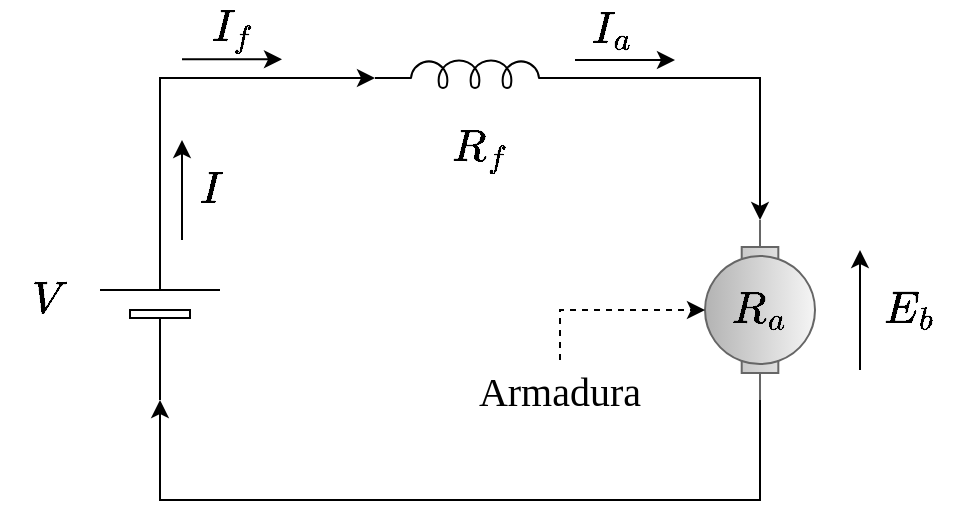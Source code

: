<mxfile version="21.6.5" type="github">
  <diagram name="Page-1" id="xHoJqprVVUahzgXB5t3A">
    <mxGraphModel dx="680" dy="484" grid="1" gridSize="10" guides="1" tooltips="1" connect="1" arrows="1" fold="1" page="1" pageScale="1" pageWidth="200" pageHeight="150" math="1" shadow="0">
      <root>
        <mxCell id="0" />
        <mxCell id="1" parent="0" />
        <mxCell id="MJRBo0qhkyK9fX0G-ZfJ-8" style="edgeStyle=orthogonalEdgeStyle;rounded=0;orthogonalLoop=1;jettySize=auto;html=1;exitX=1;exitY=0.5;exitDx=0;exitDy=0;exitPerimeter=0;entryX=0;entryY=0.5;entryDx=0;entryDy=0;entryPerimeter=0;fontColor=default;labelBackgroundColor=none;" parent="1" source="MJRBo0qhkyK9fX0G-ZfJ-1" target="MJRBo0qhkyK9fX0G-ZfJ-3" edge="1">
          <mxGeometry relative="1" as="geometry">
            <Array as="points">
              <mxPoint x="640" y="350" />
              <mxPoint x="340" y="350" />
            </Array>
          </mxGeometry>
        </mxCell>
        <mxCell id="MJRBo0qhkyK9fX0G-ZfJ-1" value="" style="shape=mxgraph.electrical.electro-mechanical.motor_2;html=1;shadow=0;dashed=0;align=center;fontSize=30;strokeWidth=1;rotation=90;fillColor=#f5f5f5;gradientColor=#b3b3b3;strokeColor=#666666;fontColor=default;labelBackgroundColor=none;" parent="1" vertex="1">
          <mxGeometry x="595" y="227.5" width="90" height="55" as="geometry" />
        </mxCell>
        <mxCell id="MJRBo0qhkyK9fX0G-ZfJ-7" style="edgeStyle=orthogonalEdgeStyle;rounded=0;orthogonalLoop=1;jettySize=auto;html=1;exitX=1;exitY=0.645;exitDx=0;exitDy=0;exitPerimeter=0;fontColor=default;labelBackgroundColor=none;" parent="1" source="MJRBo0qhkyK9fX0G-ZfJ-2" target="MJRBo0qhkyK9fX0G-ZfJ-1" edge="1">
          <mxGeometry relative="1" as="geometry" />
        </mxCell>
        <mxCell id="MJRBo0qhkyK9fX0G-ZfJ-11" style="edgeStyle=orthogonalEdgeStyle;rounded=0;orthogonalLoop=1;jettySize=auto;html=1;fontColor=default;labelBackgroundColor=none;" parent="1" edge="1">
          <mxGeometry relative="1" as="geometry">
            <mxPoint x="597.5" y="130.0" as="targetPoint" />
            <mxPoint x="547.5" y="130.0" as="sourcePoint" />
          </mxGeometry>
        </mxCell>
        <mxCell id="MJRBo0qhkyK9fX0G-ZfJ-2" value="" style="pointerEvents=1;verticalLabelPosition=bottom;shadow=0;dashed=0;align=center;html=1;verticalAlign=top;shape=mxgraph.electrical.inductors.inductor_5;fontColor=default;labelBackgroundColor=none;" parent="1" vertex="1">
          <mxGeometry x="447.5" y="130" width="100" height="14" as="geometry" />
        </mxCell>
        <mxCell id="MJRBo0qhkyK9fX0G-ZfJ-5" style="edgeStyle=orthogonalEdgeStyle;rounded=0;orthogonalLoop=1;jettySize=auto;html=1;exitX=1;exitY=0.5;exitDx=0;exitDy=0;exitPerimeter=0;entryX=0;entryY=0.645;entryDx=0;entryDy=0;entryPerimeter=0;fontColor=default;labelBackgroundColor=none;" parent="1" source="MJRBo0qhkyK9fX0G-ZfJ-3" target="MJRBo0qhkyK9fX0G-ZfJ-2" edge="1">
          <mxGeometry relative="1" as="geometry" />
        </mxCell>
        <mxCell id="MJRBo0qhkyK9fX0G-ZfJ-3" value="" style="verticalLabelPosition=bottom;shadow=0;dashed=0;align=center;html=1;verticalAlign=top;strokeWidth=1;shape=mxgraph.electrical.miscellaneous.monocell_battery;rotation=-90;fontColor=default;labelBackgroundColor=none;" parent="1" vertex="1">
          <mxGeometry x="290" y="220" width="100" height="60" as="geometry" />
        </mxCell>
        <mxCell id="MJRBo0qhkyK9fX0G-ZfJ-13" value="" style="endArrow=classic;html=1;rounded=0;fontColor=default;labelBackgroundColor=none;" parent="1" edge="1">
          <mxGeometry width="50" height="50" relative="1" as="geometry">
            <mxPoint x="690" y="285" as="sourcePoint" />
            <mxPoint x="690" y="225" as="targetPoint" />
          </mxGeometry>
        </mxCell>
        <UserObject label="\(E_b\)" placeholders="1" name="Variable" id="MJRBo0qhkyK9fX0G-ZfJ-18">
          <mxCell style="text;align=center;verticalAlign=middle;overflow=hidden;fontColor=default;labelBackgroundColor=none;whiteSpace=wrap;html=1;fontSize=19;" parent="1" vertex="1">
            <mxGeometry x="690" y="240" width="50" height="30" as="geometry" />
          </mxCell>
        </UserObject>
        <UserObject label="\(I_a\)" placeholders="1" name="Variable" id="MJRBo0qhkyK9fX0G-ZfJ-19">
          <mxCell style="text;align=center;verticalAlign=middle;whiteSpace=wrap;overflow=hidden;fontColor=default;labelBackgroundColor=none;html=1;fontSize=19;" parent="1" vertex="1">
            <mxGeometry x="541" y="100" width="50" height="30" as="geometry" />
          </mxCell>
        </UserObject>
        <UserObject label="\(I_{f}\)" placeholders="1" name="Variable" id="MJRBo0qhkyK9fX0G-ZfJ-20">
          <mxCell style="text;align=center;verticalAlign=middle;whiteSpace=wrap;overflow=hidden;fontColor=default;labelBackgroundColor=none;html=1;fontSize=19;" parent="1" vertex="1">
            <mxGeometry x="351" y="100" width="50" height="30" as="geometry" />
          </mxCell>
        </UserObject>
        <UserObject label="\(R_{f}\)" placeholders="1" name="Variable" id="MJRBo0qhkyK9fX0G-ZfJ-21">
          <mxCell style="text;align=center;verticalAlign=middle;whiteSpace=wrap;overflow=hidden;fontColor=default;labelBackgroundColor=none;html=1;fontSize=19;" parent="1" vertex="1">
            <mxGeometry x="475" y="160" width="50" height="30" as="geometry" />
          </mxCell>
        </UserObject>
        <UserObject label="\(V\)" placeholders="1" name="Variable" id="MJRBo0qhkyK9fX0G-ZfJ-22">
          <mxCell style="text;align=center;verticalAlign=middle;whiteSpace=wrap;overflow=hidden;fontColor=default;labelBackgroundColor=none;html=1;fontSize=19;" parent="1" vertex="1">
            <mxGeometry x="260" y="235" width="50" height="30" as="geometry" />
          </mxCell>
        </UserObject>
        <UserObject label="\(R_a\)" placeholders="1" name="Variable" id="MJRBo0qhkyK9fX0G-ZfJ-23">
          <mxCell style="text;align=center;verticalAlign=middle;whiteSpace=wrap;overflow=hidden;labelBackgroundColor=none;labelBorderColor=none;fontColor=default;html=1;fontSize=19;" parent="1" vertex="1">
            <mxGeometry x="615" y="240" width="50" height="30" as="geometry" />
          </mxCell>
        </UserObject>
        <mxCell id="MJRBo0qhkyK9fX0G-ZfJ-26" value="" style="edgeStyle=orthogonalEdgeStyle;rounded=0;orthogonalLoop=1;jettySize=auto;html=1;dashed=1;entryX=0.5;entryY=1;entryDx=0;entryDy=0;entryPerimeter=0;exitX=0.5;exitY=0;exitDx=0;exitDy=0;fontColor=default;labelBackgroundColor=none;" parent="1" source="MJRBo0qhkyK9fX0G-ZfJ-24" target="MJRBo0qhkyK9fX0G-ZfJ-1" edge="1">
          <mxGeometry relative="1" as="geometry">
            <mxPoint x="520" y="270" as="sourcePoint" />
            <mxPoint x="585" y="240" as="targetPoint" />
          </mxGeometry>
        </mxCell>
        <mxCell id="MJRBo0qhkyK9fX0G-ZfJ-24" value="&lt;font face=&quot;Times New Roman&quot; style=&quot;font-size: 20px;&quot;&gt;Armadura&lt;/font&gt;" style="text;html=1;align=center;verticalAlign=middle;whiteSpace=wrap;rounded=0;fontSize=20;fontColor=default;labelBackgroundColor=none;" parent="1" vertex="1">
          <mxGeometry x="490" y="280" width="100" height="30" as="geometry" />
        </mxCell>
        <UserObject label="\(I\)" placeholders="1" name="Variable" id="MJRBo0qhkyK9fX0G-ZfJ-27">
          <mxCell style="text;align=center;verticalAlign=middle;whiteSpace=wrap;overflow=hidden;fontColor=default;labelBackgroundColor=none;html=1;fontSize=19;" parent="1" vertex="1">
            <mxGeometry x="341" y="180" width="50" height="30" as="geometry" />
          </mxCell>
        </UserObject>
        <mxCell id="MJRBo0qhkyK9fX0G-ZfJ-29" value="" style="endArrow=classic;html=1;rounded=0;fontColor=default;labelBackgroundColor=none;" parent="1" edge="1">
          <mxGeometry width="50" height="50" relative="1" as="geometry">
            <mxPoint x="351" y="220" as="sourcePoint" />
            <mxPoint x="351" y="170" as="targetPoint" />
          </mxGeometry>
        </mxCell>
        <mxCell id="MJRBo0qhkyK9fX0G-ZfJ-30" style="edgeStyle=orthogonalEdgeStyle;rounded=0;orthogonalLoop=1;jettySize=auto;html=1;fontColor=default;labelBackgroundColor=none;" parent="1" edge="1">
          <mxGeometry relative="1" as="geometry">
            <mxPoint x="401" y="129.67" as="targetPoint" />
            <mxPoint x="351" y="129.67" as="sourcePoint" />
          </mxGeometry>
        </mxCell>
      </root>
    </mxGraphModel>
  </diagram>
</mxfile>
